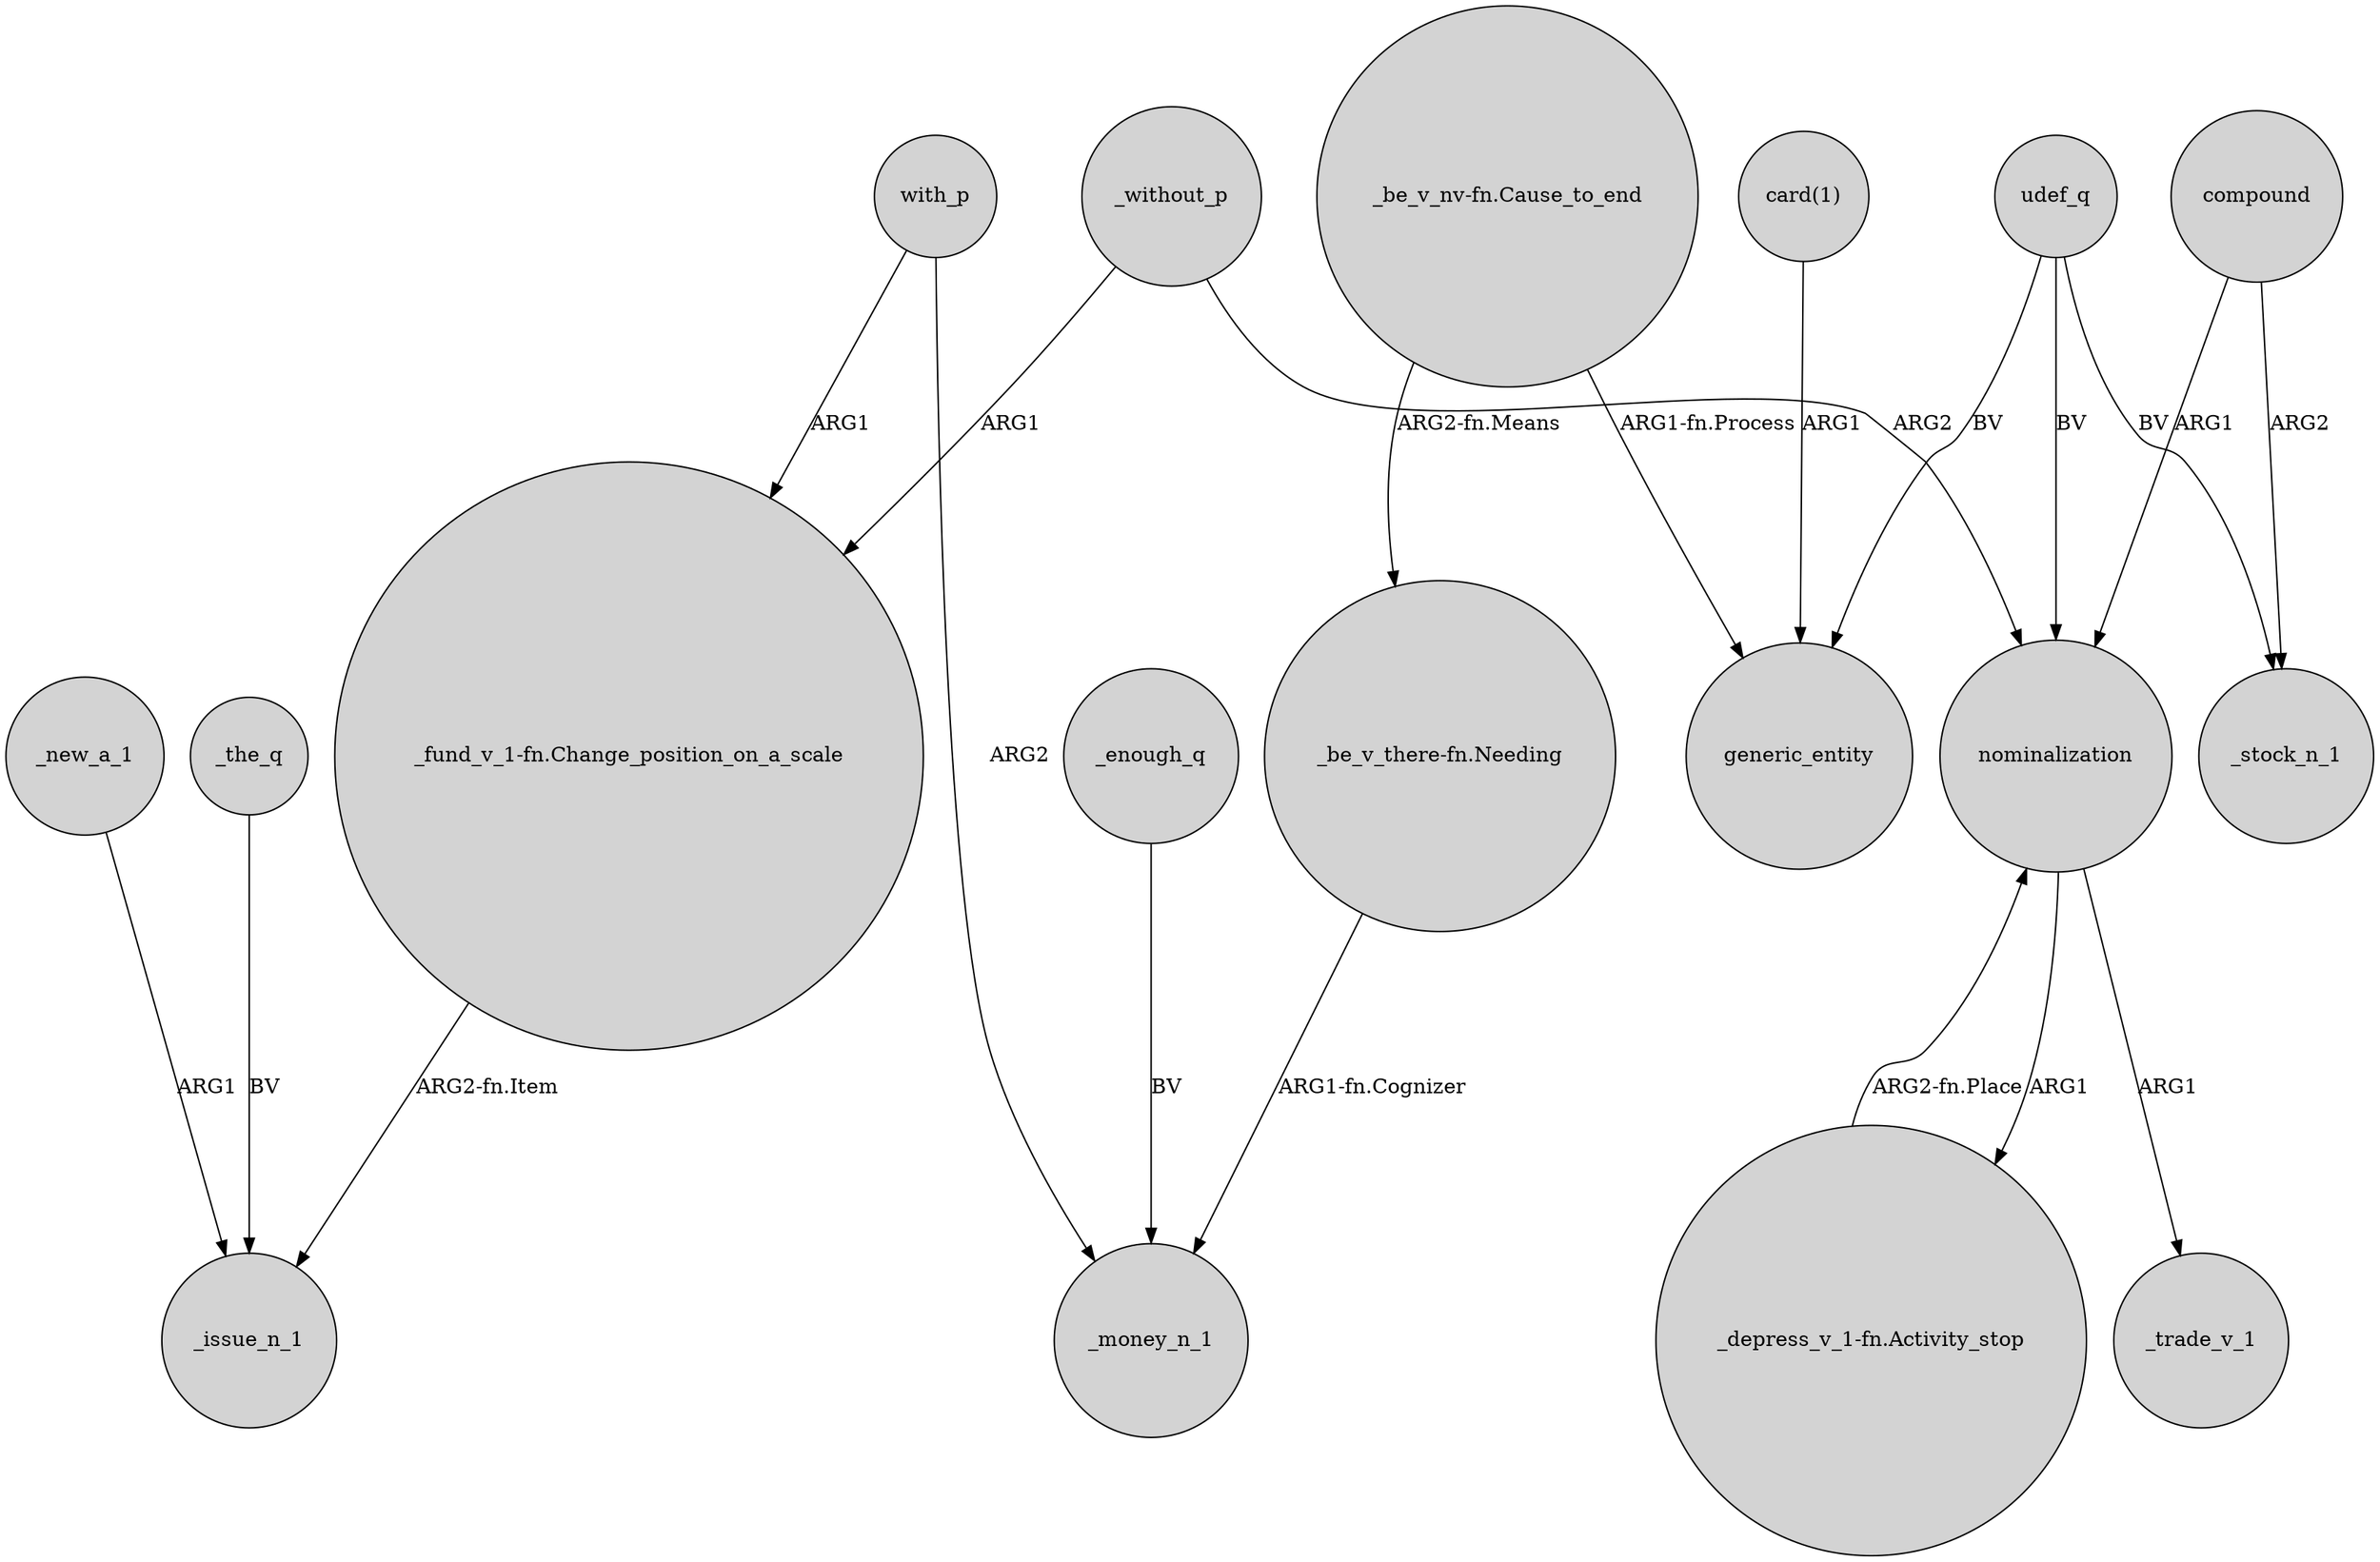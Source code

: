 digraph {
	node [shape=circle style=filled]
	"_fund_v_1-fn.Change_position_on_a_scale" -> _issue_n_1 [label="ARG2-fn.Item"]
	"card(1)" -> generic_entity [label=ARG1]
	with_p -> _money_n_1 [label=ARG2]
	_new_a_1 -> _issue_n_1 [label=ARG1]
	with_p -> "_fund_v_1-fn.Change_position_on_a_scale" [label=ARG1]
	udef_q -> nominalization [label=BV]
	"_depress_v_1-fn.Activity_stop" -> nominalization [label="ARG2-fn.Place"]
	_without_p -> "_fund_v_1-fn.Change_position_on_a_scale" [label=ARG1]
	udef_q -> generic_entity [label=BV]
	compound -> nominalization [label=ARG1]
	udef_q -> _stock_n_1 [label=BV]
	nominalization -> "_depress_v_1-fn.Activity_stop" [label=ARG1]
	compound -> _stock_n_1 [label=ARG2]
	_enough_q -> _money_n_1 [label=BV]
	"_be_v_nv-fn.Cause_to_end" -> "_be_v_there-fn.Needing" [label="ARG2-fn.Means"]
	"_be_v_nv-fn.Cause_to_end" -> generic_entity [label="ARG1-fn.Process"]
	"_be_v_there-fn.Needing" -> _money_n_1 [label="ARG1-fn.Cognizer"]
	nominalization -> _trade_v_1 [label=ARG1]
	_without_p -> nominalization [label=ARG2]
	_the_q -> _issue_n_1 [label=BV]
}
